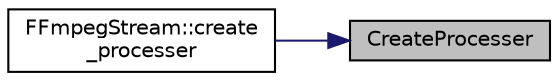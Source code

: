 digraph "CreateProcesser"
{
 // LATEX_PDF_SIZE
  edge [fontname="Helvetica",fontsize="10",labelfontname="Helvetica",labelfontsize="10"];
  node [fontname="Helvetica",fontsize="10",shape=record];
  rankdir="RL";
  Node1 [label="CreateProcesser",height=0.2,width=0.4,color="black", fillcolor="grey75", style="filled", fontcolor="black",tooltip=" "];
  Node1 -> Node2 [dir="back",color="midnightblue",fontsize="10",style="solid",fontname="Helvetica"];
  Node2 [label="FFmpegStream::create\l_processer",height=0.2,width=0.4,color="black", fillcolor="white", style="filled",URL="$class_f_fmpeg_stream.html#a4aebdb7cbd332bb732077d53815f0fa7",tooltip=" "];
}
